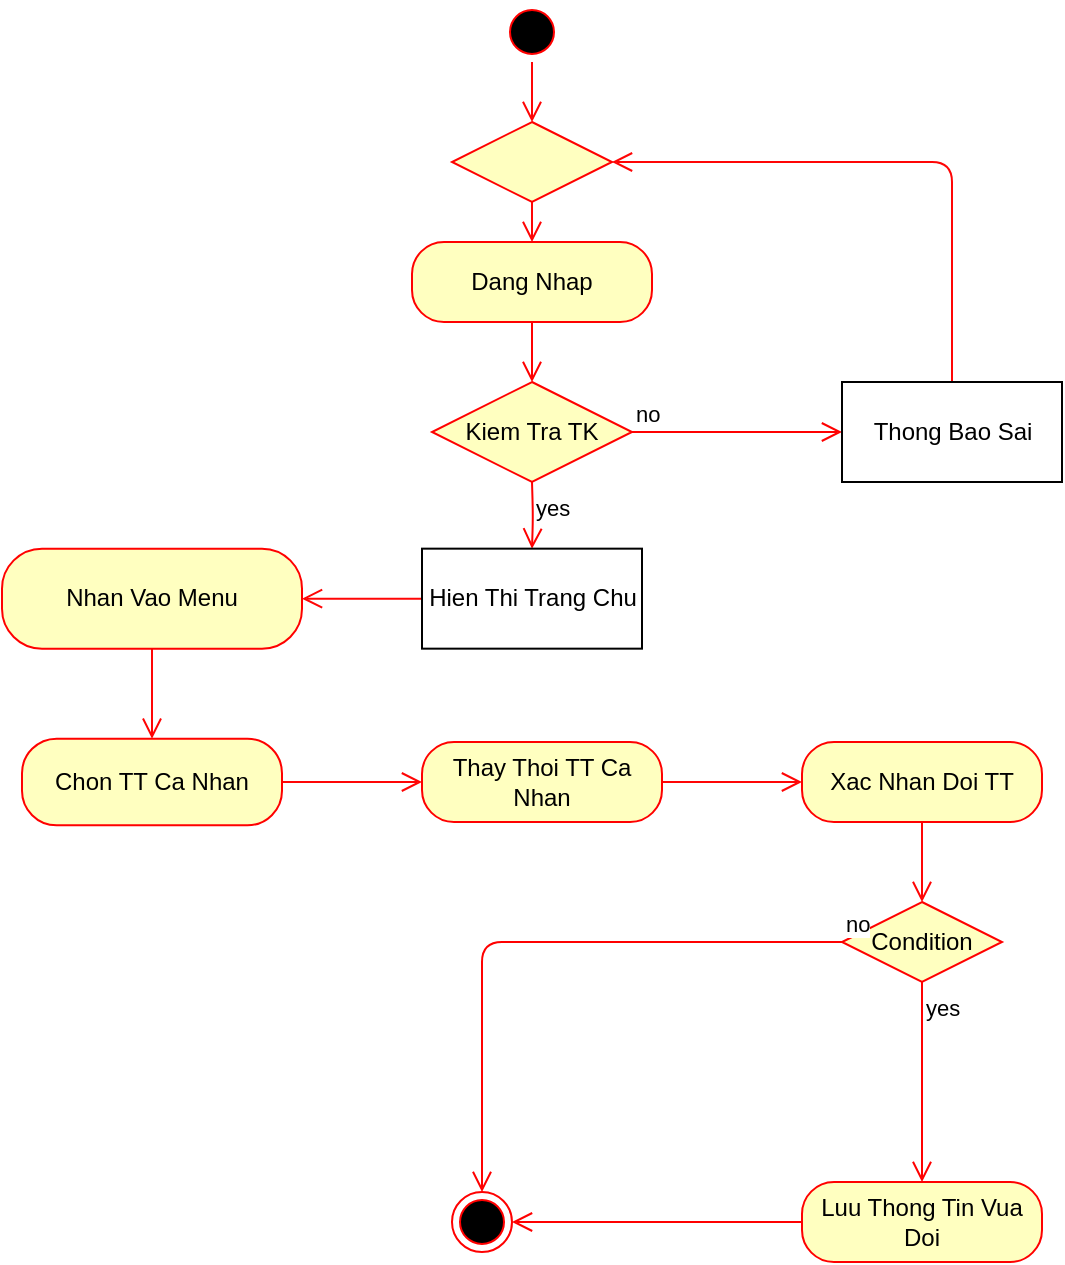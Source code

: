 <mxfile version="12.6.6" type="google"><diagram name="Page-1" id="e7e014a7-5840-1c2e-5031-d8a46d1fe8dd"><mxGraphModel dx="868" dy="439" grid="1" gridSize="10" guides="1" tooltips="1" connect="1" arrows="1" fold="1" page="1" pageScale="1" pageWidth="1169" pageHeight="826" background="#ffffff" math="0" shadow="0"><root><mxCell id="0"/><mxCell id="1" parent="0"/><mxCell id="4xFbElYMwRW1GKkdSwx_-41" style="edgeStyle=orthogonalEdgeStyle;rounded=1;orthogonalLoop=1;jettySize=auto;html=1;exitX=0.5;exitY=1;exitDx=0;exitDy=0;entryX=0.5;entryY=0;entryDx=0;entryDy=0;endArrow=open;endFill=0;endSize=8;strokeColor=#FF0505;" edge="1" parent="1" source="4xFbElYMwRW1GKkdSwx_-42" target="4xFbElYMwRW1GKkdSwx_-50"><mxGeometry relative="1" as="geometry"/></mxCell><mxCell id="4xFbElYMwRW1GKkdSwx_-42" value="" style="ellipse;html=1;shape=startState;fillColor=#000000;strokeColor=#ff0000;" vertex="1" parent="1"><mxGeometry x="420" y="40" width="30" height="30" as="geometry"/></mxCell><mxCell id="4xFbElYMwRW1GKkdSwx_-43" value="&lt;div&gt;Dang Nhap&lt;br&gt;&lt;/div&gt;" style="rounded=1;whiteSpace=wrap;html=1;arcSize=40;fontColor=#000000;fillColor=#ffffc0;strokeColor=#ff0000;" vertex="1" parent="1"><mxGeometry x="375" y="160" width="120" height="40" as="geometry"/></mxCell><mxCell id="4xFbElYMwRW1GKkdSwx_-44" value="" style="edgeStyle=orthogonalEdgeStyle;html=1;verticalAlign=bottom;endArrow=open;endSize=8;strokeColor=#ff0000;entryX=0.5;entryY=0;entryDx=0;entryDy=0;" edge="1" parent="1" source="4xFbElYMwRW1GKkdSwx_-43" target="4xFbElYMwRW1GKkdSwx_-45"><mxGeometry relative="1" as="geometry"><mxPoint x="435" y="220" as="targetPoint"/></mxGeometry></mxCell><mxCell id="4xFbElYMwRW1GKkdSwx_-45" value="Kiem Tra TK" style="rhombus;whiteSpace=wrap;html=1;fillColor=#ffffc0;strokeColor=#ff0000;" vertex="1" parent="1"><mxGeometry x="385" y="230" width="100" height="50" as="geometry"/></mxCell><mxCell id="4xFbElYMwRW1GKkdSwx_-46" value="no" style="edgeStyle=orthogonalEdgeStyle;html=1;align=left;verticalAlign=bottom;endArrow=open;endSize=8;strokeColor=#ff0000;entryX=0;entryY=0.5;entryDx=0;entryDy=0;" edge="1" parent="1" source="4xFbElYMwRW1GKkdSwx_-45" target="4xFbElYMwRW1GKkdSwx_-48"><mxGeometry x="-1" relative="1" as="geometry"><mxPoint x="580" y="260" as="targetPoint"/><Array as="points"><mxPoint x="570" y="255"/><mxPoint x="570" y="255"/></Array></mxGeometry></mxCell><mxCell id="4xFbElYMwRW1GKkdSwx_-47" style="edgeStyle=orthogonalEdgeStyle;rounded=1;orthogonalLoop=1;jettySize=auto;html=1;exitX=0.5;exitY=0;exitDx=0;exitDy=0;entryX=1;entryY=0.5;entryDx=0;entryDy=0;endArrow=open;endFill=0;endSize=8;strokeColor=#FF0505;" edge="1" parent="1" source="4xFbElYMwRW1GKkdSwx_-48" target="4xFbElYMwRW1GKkdSwx_-50"><mxGeometry relative="1" as="geometry"/></mxCell><mxCell id="4xFbElYMwRW1GKkdSwx_-48" value="Thong Bao Sai" style="html=1;" vertex="1" parent="1"><mxGeometry x="590" y="230" width="110" height="50" as="geometry"/></mxCell><mxCell id="4xFbElYMwRW1GKkdSwx_-49" style="edgeStyle=orthogonalEdgeStyle;rounded=1;orthogonalLoop=1;jettySize=auto;html=1;exitX=0.5;exitY=1;exitDx=0;exitDy=0;entryX=0.5;entryY=0;entryDx=0;entryDy=0;endArrow=open;endFill=0;endSize=8;strokeColor=#FF0505;" edge="1" parent="1" source="4xFbElYMwRW1GKkdSwx_-50" target="4xFbElYMwRW1GKkdSwx_-43"><mxGeometry relative="1" as="geometry"/></mxCell><mxCell id="4xFbElYMwRW1GKkdSwx_-50" value="" style="rhombus;whiteSpace=wrap;html=1;fillColor=#ffffc0;strokeColor=#ff0000;" vertex="1" parent="1"><mxGeometry x="395" y="100" width="80" height="40" as="geometry"/></mxCell><mxCell id="4xFbElYMwRW1GKkdSwx_-51" value="yes" style="edgeStyle=orthogonalEdgeStyle;html=1;align=left;verticalAlign=top;endArrow=open;endSize=8;strokeColor=#ff0000;entryX=0.5;entryY=0;entryDx=0;entryDy=0;" edge="1" parent="1" target="4xFbElYMwRW1GKkdSwx_-58"><mxGeometry x="-1" relative="1" as="geometry"><mxPoint x="435" y="320" as="targetPoint"/><Array as="points"/><mxPoint x="435" y="280" as="sourcePoint"/></mxGeometry></mxCell><mxCell id="4xFbElYMwRW1GKkdSwx_-52" style="edgeStyle=orthogonalEdgeStyle;rounded=0;orthogonalLoop=1;jettySize=auto;html=1;exitX=0.5;exitY=1;exitDx=0;exitDy=0;entryX=0.5;entryY=0;entryDx=0;entryDy=0;endArrow=open;endFill=0;endSize=8;strokeColor=#FF0505;" edge="1" parent="1" source="4xFbElYMwRW1GKkdSwx_-53" target="4xFbElYMwRW1GKkdSwx_-55"><mxGeometry relative="1" as="geometry"/></mxCell><mxCell id="4xFbElYMwRW1GKkdSwx_-53" value="Nhan Vao Menu" style="rounded=1;whiteSpace=wrap;html=1;arcSize=40;fontColor=#000000;fillColor=#ffffc0;strokeColor=#ff0000;" vertex="1" parent="1"><mxGeometry x="170" y="313.33" width="150" height="50" as="geometry"/></mxCell><mxCell id="4xFbElYMwRW1GKkdSwx_-61" style="edgeStyle=orthogonalEdgeStyle;rounded=0;orthogonalLoop=1;jettySize=auto;html=1;exitX=1;exitY=0.5;exitDx=0;exitDy=0;entryX=0;entryY=0.5;entryDx=0;entryDy=0;endSize=8;endArrow=open;endFill=0;strokeColor=#FF0505;" edge="1" parent="1" source="4xFbElYMwRW1GKkdSwx_-55" target="4xFbElYMwRW1GKkdSwx_-59"><mxGeometry relative="1" as="geometry"/></mxCell><mxCell id="4xFbElYMwRW1GKkdSwx_-55" value="Chon TT Ca Nhan" style="rounded=1;whiteSpace=wrap;html=1;arcSize=40;fontColor=#000000;fillColor=#ffffc0;strokeColor=#ff0000;" vertex="1" parent="1"><mxGeometry x="180" y="408.34" width="130" height="43.33" as="geometry"/></mxCell><mxCell id="4xFbElYMwRW1GKkdSwx_-56" value="" style="ellipse;html=1;shape=endState;fillColor=#000000;strokeColor=#ff0000;" vertex="1" parent="1"><mxGeometry x="395" y="635" width="30" height="30" as="geometry"/></mxCell><mxCell id="4xFbElYMwRW1GKkdSwx_-57" style="edgeStyle=orthogonalEdgeStyle;rounded=0;orthogonalLoop=1;jettySize=auto;html=1;exitX=0;exitY=0.5;exitDx=0;exitDy=0;entryX=1;entryY=0.5;entryDx=0;entryDy=0;endArrow=open;endFill=0;endSize=8;strokeColor=#FF0505;" edge="1" parent="1" source="4xFbElYMwRW1GKkdSwx_-58" target="4xFbElYMwRW1GKkdSwx_-53"><mxGeometry relative="1" as="geometry"/></mxCell><mxCell id="4xFbElYMwRW1GKkdSwx_-58" value="Hien Thi Trang Chu" style="html=1;" vertex="1" parent="1"><mxGeometry x="380" y="313.33" width="110" height="50" as="geometry"/></mxCell><mxCell id="4xFbElYMwRW1GKkdSwx_-64" style="edgeStyle=orthogonalEdgeStyle;rounded=0;orthogonalLoop=1;jettySize=auto;html=1;exitX=1;exitY=0.5;exitDx=0;exitDy=0;endArrow=open;endFill=0;endSize=8;strokeColor=#FF0505;" edge="1" parent="1" source="4xFbElYMwRW1GKkdSwx_-59" target="4xFbElYMwRW1GKkdSwx_-62"><mxGeometry relative="1" as="geometry"/></mxCell><mxCell id="4xFbElYMwRW1GKkdSwx_-59" value="Thay Thoi TT Ca Nhan" style="rounded=1;whiteSpace=wrap;html=1;arcSize=40;fontColor=#000000;fillColor=#ffffc0;strokeColor=#ff0000;" vertex="1" parent="1"><mxGeometry x="380" y="410" width="120" height="40" as="geometry"/></mxCell><mxCell id="4xFbElYMwRW1GKkdSwx_-69" style="edgeStyle=orthogonalEdgeStyle;rounded=0;orthogonalLoop=1;jettySize=auto;html=1;exitX=0.5;exitY=1;exitDx=0;exitDy=0;entryX=0.5;entryY=0;entryDx=0;entryDy=0;endArrow=open;endFill=0;endSize=8;strokeColor=#FF0505;" edge="1" parent="1" source="4xFbElYMwRW1GKkdSwx_-62" target="4xFbElYMwRW1GKkdSwx_-66"><mxGeometry relative="1" as="geometry"/></mxCell><mxCell id="4xFbElYMwRW1GKkdSwx_-62" value="Xac Nhan Doi TT" style="rounded=1;whiteSpace=wrap;html=1;arcSize=40;fontColor=#000000;fillColor=#ffffc0;strokeColor=#ff0000;" vertex="1" parent="1"><mxGeometry x="570" y="410" width="120" height="40" as="geometry"/></mxCell><mxCell id="4xFbElYMwRW1GKkdSwx_-66" value="Condition" style="rhombus;whiteSpace=wrap;html=1;fillColor=#ffffc0;strokeColor=#ff0000;" vertex="1" parent="1"><mxGeometry x="590" y="490" width="80" height="40" as="geometry"/></mxCell><mxCell id="4xFbElYMwRW1GKkdSwx_-67" value="no" style="edgeStyle=orthogonalEdgeStyle;html=1;align=left;verticalAlign=bottom;endArrow=open;endSize=8;strokeColor=#ff0000;entryX=0.5;entryY=0;entryDx=0;entryDy=0;" edge="1" source="4xFbElYMwRW1GKkdSwx_-66" parent="1" target="4xFbElYMwRW1GKkdSwx_-56"><mxGeometry x="-1" relative="1" as="geometry"><mxPoint x="350" y="510" as="targetPoint"/><Array as="points"><mxPoint x="410" y="510"/></Array></mxGeometry></mxCell><mxCell id="4xFbElYMwRW1GKkdSwx_-68" value="yes" style="edgeStyle=orthogonalEdgeStyle;html=1;align=left;verticalAlign=top;endArrow=open;endSize=8;strokeColor=#ff0000;entryX=0.5;entryY=0;entryDx=0;entryDy=0;" edge="1" source="4xFbElYMwRW1GKkdSwx_-66" parent="1" target="4xFbElYMwRW1GKkdSwx_-70"><mxGeometry x="-1" relative="1" as="geometry"><mxPoint x="210" y="660" as="targetPoint"/><Array as="points"><mxPoint x="630" y="620"/><mxPoint x="630" y="620"/></Array></mxGeometry></mxCell><mxCell id="4xFbElYMwRW1GKkdSwx_-70" value="&lt;div&gt;Luu Thong Tin Vua&lt;/div&gt;&lt;div&gt;Doi&lt;br&gt;&lt;/div&gt;" style="rounded=1;whiteSpace=wrap;html=1;arcSize=40;fontColor=#000000;fillColor=#ffffc0;strokeColor=#ff0000;" vertex="1" parent="1"><mxGeometry x="570" y="630" width="120" height="40" as="geometry"/></mxCell><mxCell id="4xFbElYMwRW1GKkdSwx_-71" value="" style="edgeStyle=orthogonalEdgeStyle;html=1;verticalAlign=bottom;endArrow=open;endSize=8;strokeColor=#ff0000;entryX=1;entryY=0.5;entryDx=0;entryDy=0;" edge="1" source="4xFbElYMwRW1GKkdSwx_-70" parent="1" target="4xFbElYMwRW1GKkdSwx_-56"><mxGeometry relative="1" as="geometry"><mxPoint x="440" y="650" as="targetPoint"/></mxGeometry></mxCell></root></mxGraphModel></diagram></mxfile>